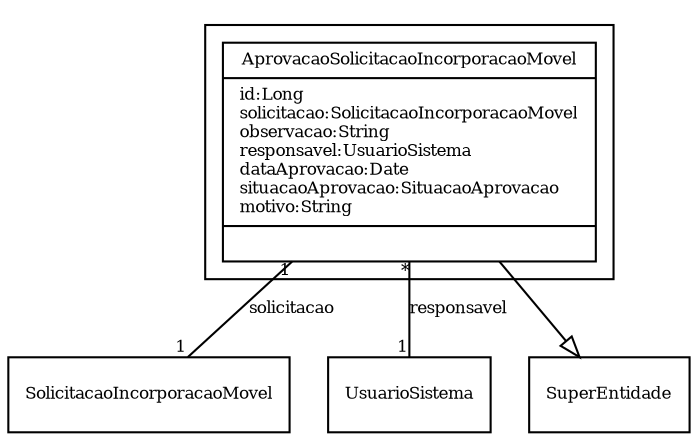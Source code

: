 digraph G{
fontname = "Times-Roman"
fontsize = 8

node [
        fontname = "Times-Roman"
        fontsize = 8
        shape = "record"
]

edge [
        fontname = "Times-Roman"
        fontsize = 8
]

subgraph clusterAPROVACAO_DE_SOLICITACAO_DE_INCORPORACAO_MOVEL
{
AprovacaoSolicitacaoIncorporacaoMovel [label = "{AprovacaoSolicitacaoIncorporacaoMovel|id:Long\lsolicitacao:SolicitacaoIncorporacaoMovel\lobservacao:String\lresponsavel:UsuarioSistema\ldataAprovacao:Date\lsituacaoAprovacao:SituacaoAprovacao\lmotivo:String\l|\l}"]
}
edge [arrowhead = "none" headlabel = "1" taillabel = "1"] AprovacaoSolicitacaoIncorporacaoMovel -> SolicitacaoIncorporacaoMovel [label = "solicitacao"]
edge [arrowhead = "none" headlabel = "1" taillabel = "*"] AprovacaoSolicitacaoIncorporacaoMovel -> UsuarioSistema [label = "responsavel"]
edge [ arrowhead = "empty" headlabel = "" taillabel = ""] AprovacaoSolicitacaoIncorporacaoMovel -> SuperEntidade
}
